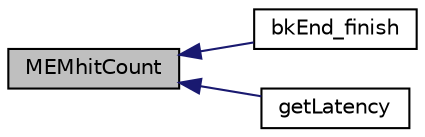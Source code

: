 digraph G
{
  edge [fontname="Helvetica",fontsize="10",labelfontname="Helvetica",labelfontsize="10"];
  node [fontname="Helvetica",fontsize="10",shape=record];
  rankdir=LR;
  Node1 [label="MEMhitCount",height=0.2,width=0.4,color="black", fillcolor="grey75", style="filled" fontcolor="black"];
  Node1 -> Node2 [dir=back,color="midnightblue",fontsize="10",style="solid"];
  Node2 [label="bkEnd_finish",height=0.2,width=0.4,color="black", fillcolor="white", style="filled",URL="$bkEnd_8h.html#af34e8aea898d89ab4f271696b1c9ab8b"];
  Node1 -> Node3 [dir=back,color="midnightblue",fontsize="10",style="solid"];
  Node3 [label="getLatency",height=0.2,width=0.4,color="black", fillcolor="white", style="filled",URL="$latency_8h.html#a2dd42eb14b37a46fdb7db711045a10bb"];
}

